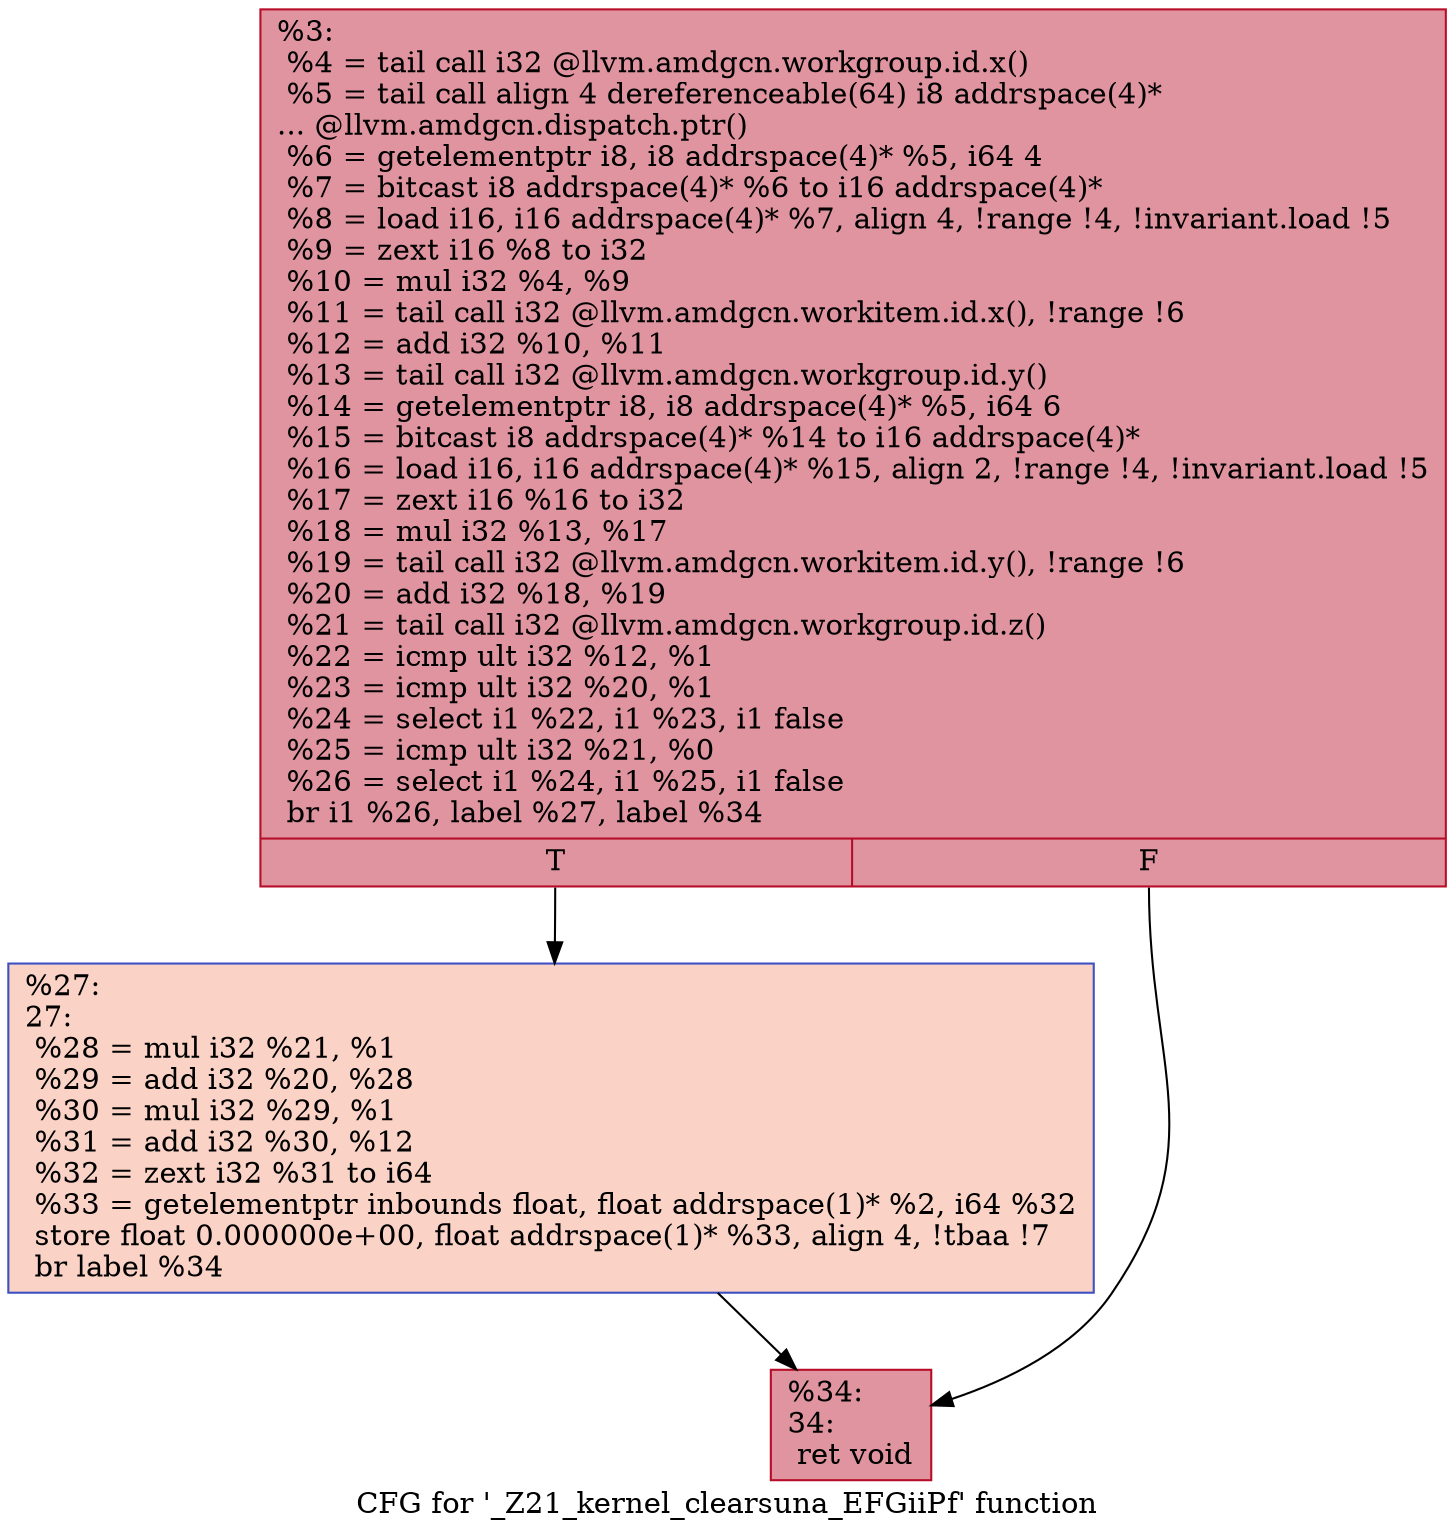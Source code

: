 digraph "CFG for '_Z21_kernel_clearsuna_EFGiiPf' function" {
	label="CFG for '_Z21_kernel_clearsuna_EFGiiPf' function";

	Node0x48ff370 [shape=record,color="#b70d28ff", style=filled, fillcolor="#b70d2870",label="{%3:\l  %4 = tail call i32 @llvm.amdgcn.workgroup.id.x()\l  %5 = tail call align 4 dereferenceable(64) i8 addrspace(4)*\l... @llvm.amdgcn.dispatch.ptr()\l  %6 = getelementptr i8, i8 addrspace(4)* %5, i64 4\l  %7 = bitcast i8 addrspace(4)* %6 to i16 addrspace(4)*\l  %8 = load i16, i16 addrspace(4)* %7, align 4, !range !4, !invariant.load !5\l  %9 = zext i16 %8 to i32\l  %10 = mul i32 %4, %9\l  %11 = tail call i32 @llvm.amdgcn.workitem.id.x(), !range !6\l  %12 = add i32 %10, %11\l  %13 = tail call i32 @llvm.amdgcn.workgroup.id.y()\l  %14 = getelementptr i8, i8 addrspace(4)* %5, i64 6\l  %15 = bitcast i8 addrspace(4)* %14 to i16 addrspace(4)*\l  %16 = load i16, i16 addrspace(4)* %15, align 2, !range !4, !invariant.load !5\l  %17 = zext i16 %16 to i32\l  %18 = mul i32 %13, %17\l  %19 = tail call i32 @llvm.amdgcn.workitem.id.y(), !range !6\l  %20 = add i32 %18, %19\l  %21 = tail call i32 @llvm.amdgcn.workgroup.id.z()\l  %22 = icmp ult i32 %12, %1\l  %23 = icmp ult i32 %20, %1\l  %24 = select i1 %22, i1 %23, i1 false\l  %25 = icmp ult i32 %21, %0\l  %26 = select i1 %24, i1 %25, i1 false\l  br i1 %26, label %27, label %34\l|{<s0>T|<s1>F}}"];
	Node0x48ff370:s0 -> Node0x4903110;
	Node0x48ff370:s1 -> Node0x49031a0;
	Node0x4903110 [shape=record,color="#3d50c3ff", style=filled, fillcolor="#f59c7d70",label="{%27:\l27:                                               \l  %28 = mul i32 %21, %1\l  %29 = add i32 %20, %28\l  %30 = mul i32 %29, %1\l  %31 = add i32 %30, %12\l  %32 = zext i32 %31 to i64\l  %33 = getelementptr inbounds float, float addrspace(1)* %2, i64 %32\l  store float 0.000000e+00, float addrspace(1)* %33, align 4, !tbaa !7\l  br label %34\l}"];
	Node0x4903110 -> Node0x49031a0;
	Node0x49031a0 [shape=record,color="#b70d28ff", style=filled, fillcolor="#b70d2870",label="{%34:\l34:                                               \l  ret void\l}"];
}
